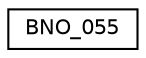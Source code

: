 digraph "Graphical Class Hierarchy"
{
  edge [fontname="Helvetica",fontsize="10",labelfontname="Helvetica",labelfontsize="10"];
  node [fontname="Helvetica",fontsize="10",shape=record];
  rankdir="LR";
  Node0 [label="BNO_055",height=0.2,width=0.4,color="black", fillcolor="white", style="filled",URL="$classBNO__055.html",tooltip="BNO 055 helper class. "];
}
